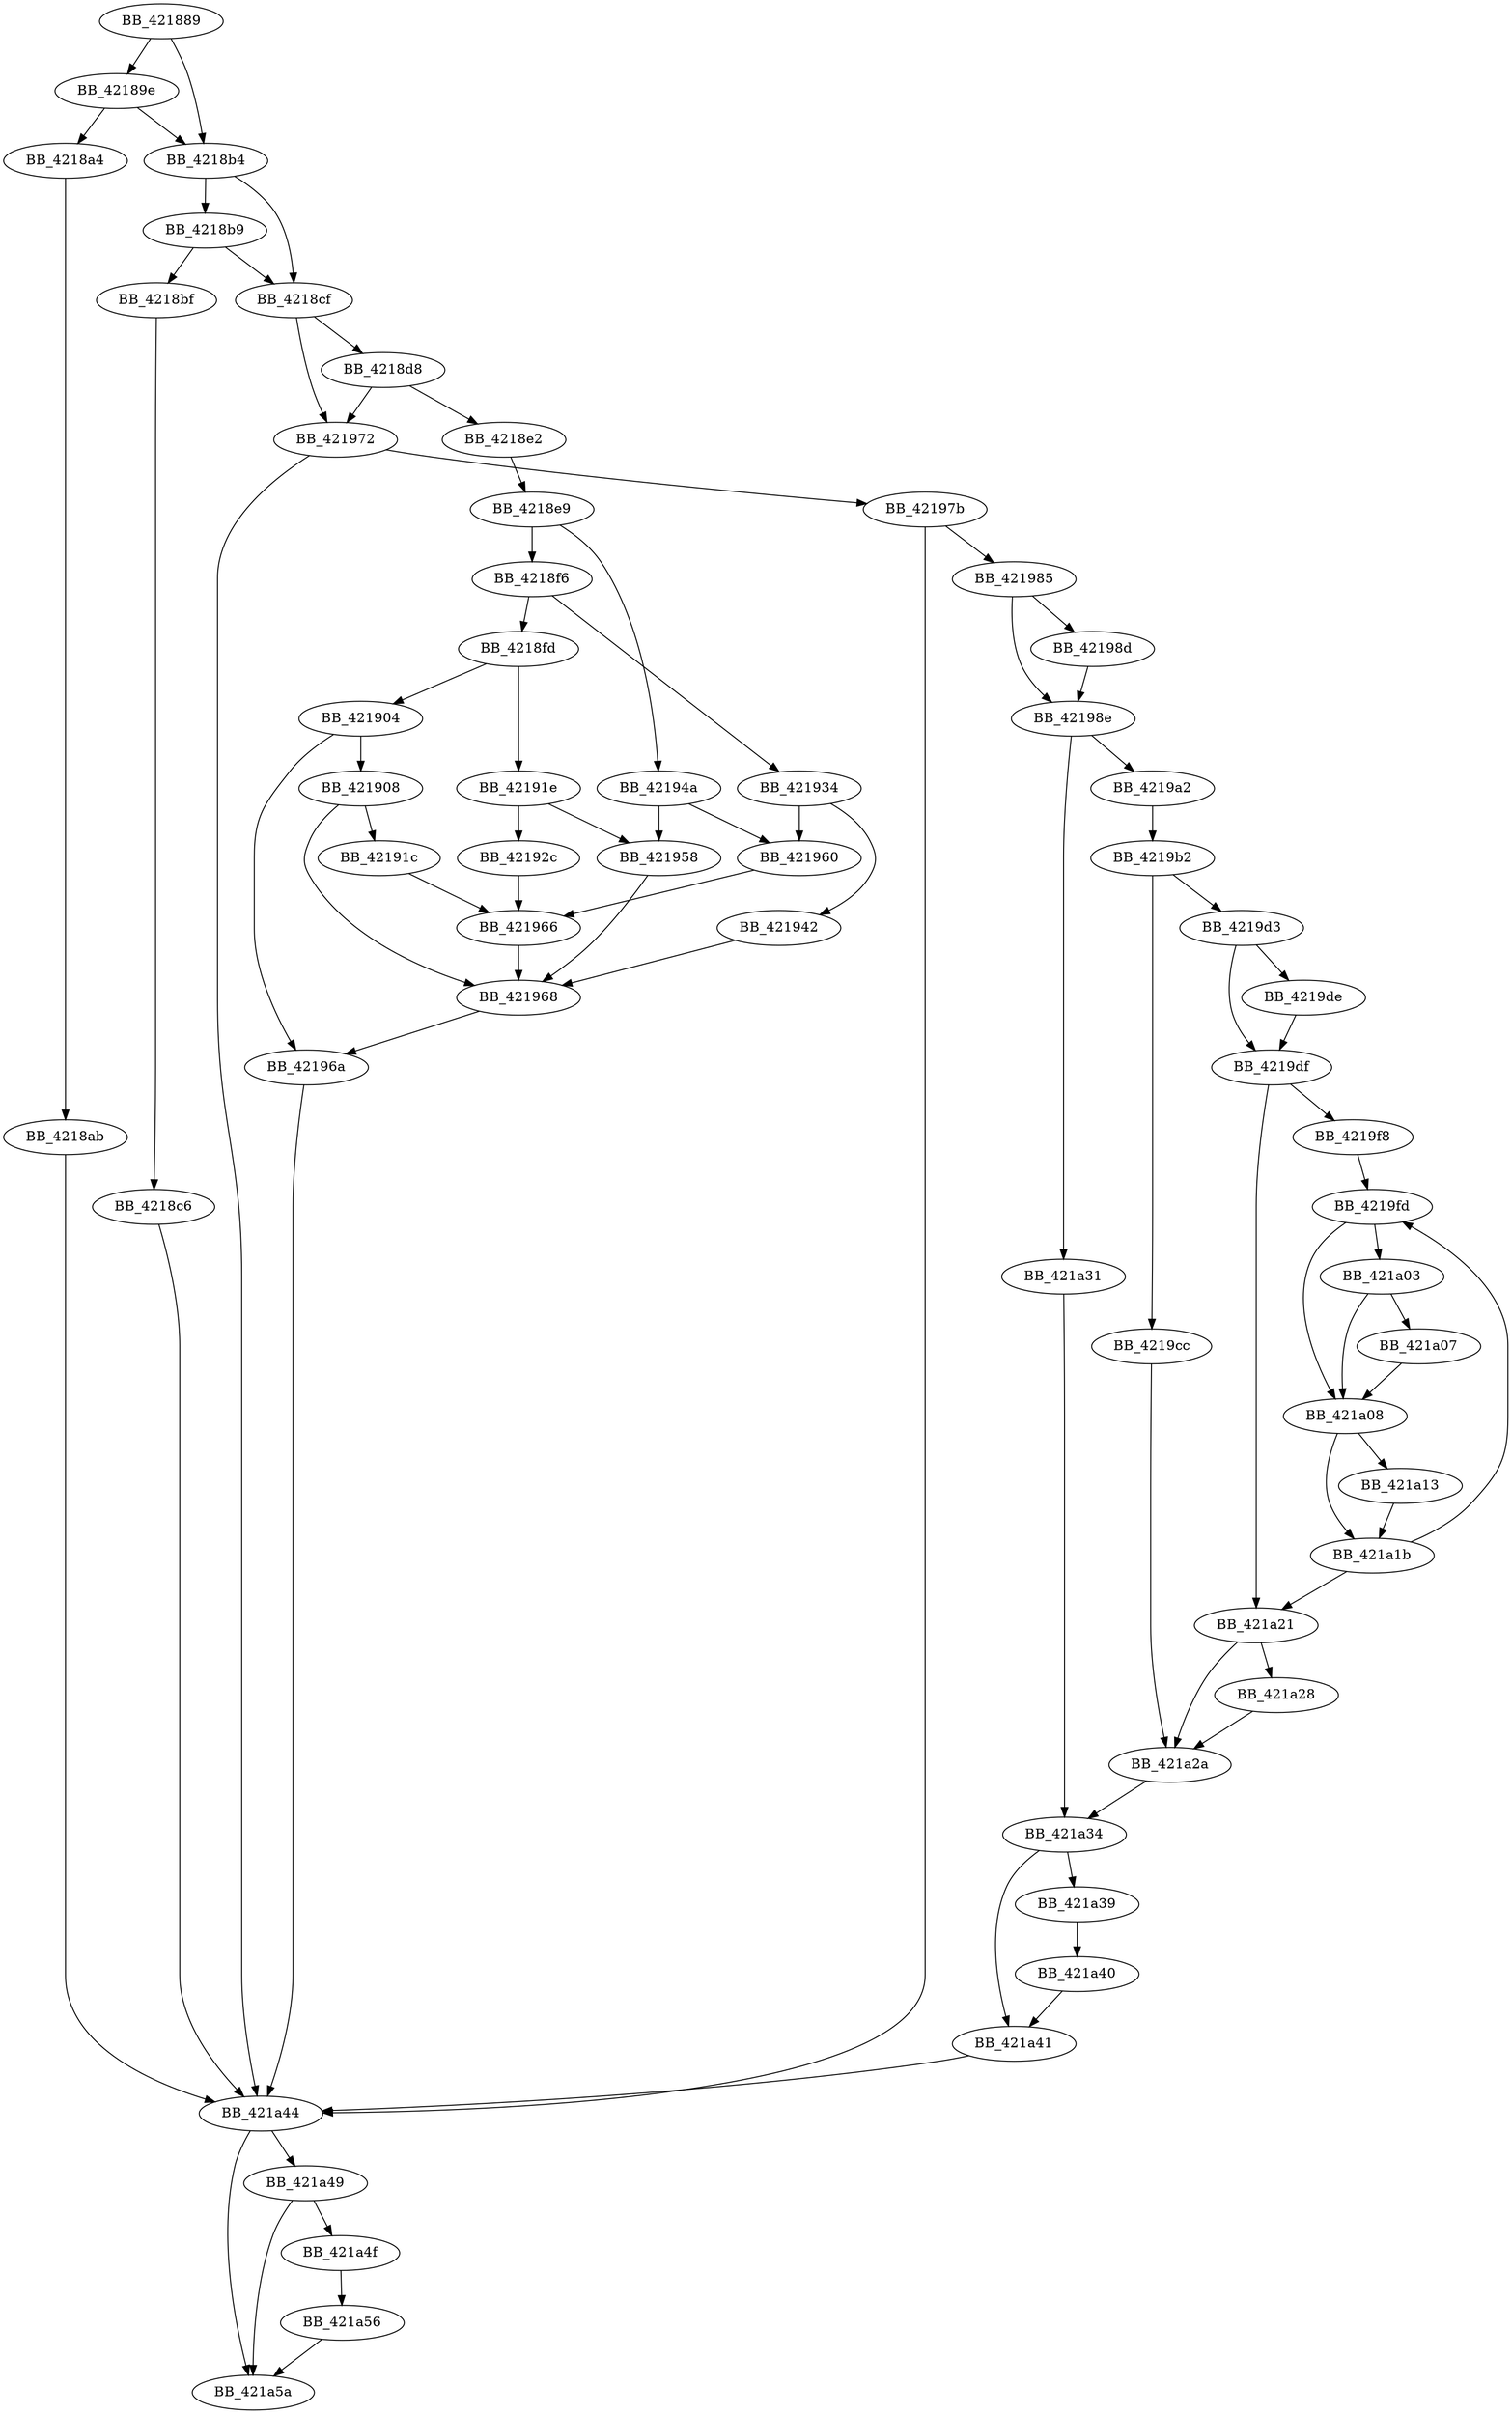 DiGraph __handle_exc{
BB_421889->BB_42189e
BB_421889->BB_4218b4
BB_42189e->BB_4218a4
BB_42189e->BB_4218b4
BB_4218a4->BB_4218ab
BB_4218ab->BB_421a44
BB_4218b4->BB_4218b9
BB_4218b4->BB_4218cf
BB_4218b9->BB_4218bf
BB_4218b9->BB_4218cf
BB_4218bf->BB_4218c6
BB_4218c6->BB_421a44
BB_4218cf->BB_4218d8
BB_4218cf->BB_421972
BB_4218d8->BB_4218e2
BB_4218d8->BB_421972
BB_4218e2->BB_4218e9
BB_4218e9->BB_4218f6
BB_4218e9->BB_42194a
BB_4218f6->BB_4218fd
BB_4218f6->BB_421934
BB_4218fd->BB_421904
BB_4218fd->BB_42191e
BB_421904->BB_421908
BB_421904->BB_42196a
BB_421908->BB_42191c
BB_421908->BB_421968
BB_42191c->BB_421966
BB_42191e->BB_42192c
BB_42191e->BB_421958
BB_42192c->BB_421966
BB_421934->BB_421942
BB_421934->BB_421960
BB_421942->BB_421968
BB_42194a->BB_421958
BB_42194a->BB_421960
BB_421958->BB_421968
BB_421960->BB_421966
BB_421966->BB_421968
BB_421968->BB_42196a
BB_42196a->BB_421a44
BB_421972->BB_42197b
BB_421972->BB_421a44
BB_42197b->BB_421985
BB_42197b->BB_421a44
BB_421985->BB_42198d
BB_421985->BB_42198e
BB_42198d->BB_42198e
BB_42198e->BB_4219a2
BB_42198e->BB_421a31
BB_4219a2->BB_4219b2
BB_4219b2->BB_4219cc
BB_4219b2->BB_4219d3
BB_4219cc->BB_421a2a
BB_4219d3->BB_4219de
BB_4219d3->BB_4219df
BB_4219de->BB_4219df
BB_4219df->BB_4219f8
BB_4219df->BB_421a21
BB_4219f8->BB_4219fd
BB_4219fd->BB_421a03
BB_4219fd->BB_421a08
BB_421a03->BB_421a07
BB_421a03->BB_421a08
BB_421a07->BB_421a08
BB_421a08->BB_421a13
BB_421a08->BB_421a1b
BB_421a13->BB_421a1b
BB_421a1b->BB_4219fd
BB_421a1b->BB_421a21
BB_421a21->BB_421a28
BB_421a21->BB_421a2a
BB_421a28->BB_421a2a
BB_421a2a->BB_421a34
BB_421a31->BB_421a34
BB_421a34->BB_421a39
BB_421a34->BB_421a41
BB_421a39->BB_421a40
BB_421a40->BB_421a41
BB_421a41->BB_421a44
BB_421a44->BB_421a49
BB_421a44->BB_421a5a
BB_421a49->BB_421a4f
BB_421a49->BB_421a5a
BB_421a4f->BB_421a56
BB_421a56->BB_421a5a
}

